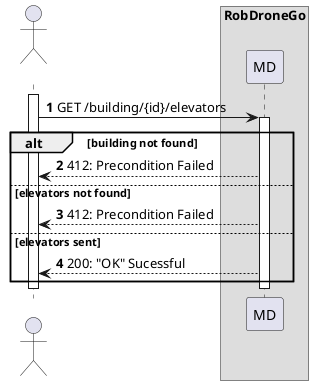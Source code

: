 @startuml
autonumber

actor " " as actor
box "RobDroneGo"
participant "MD" as mdr

activate actor



        actor-> mdr: GET /building/{id}/elevators
        activate mdr
            alt building not found
                    mdr --> actor : 412: Precondition Failed
            else elevators not found
                actor <-- mdr : 412: Precondition Failed
            else elevators sent
                actor <-- mdr : 200: "OK" Sucessful
            end
            deactivate mdr

    deactivate mdr
deactivate actor


@enduml

